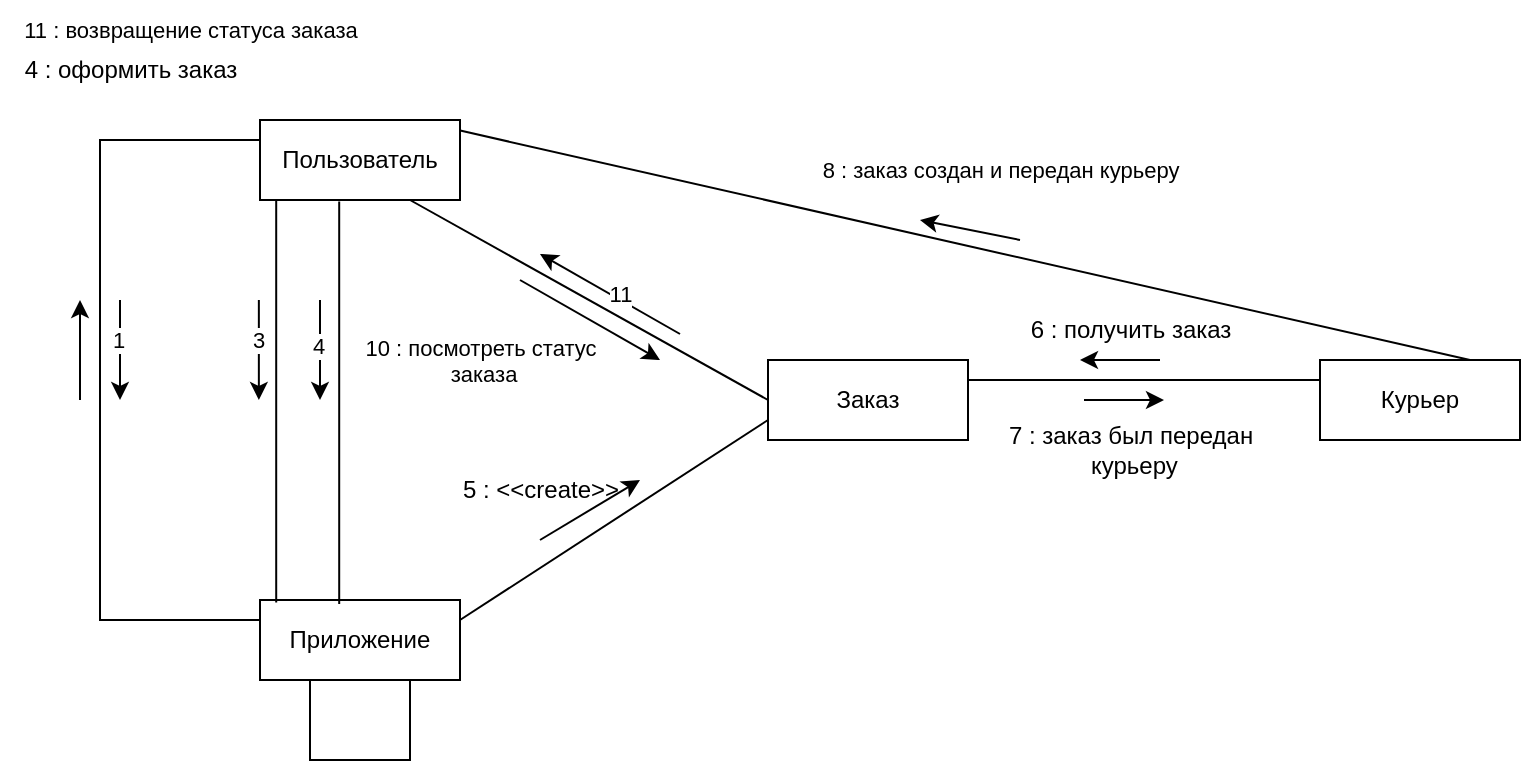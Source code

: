 <mxfile version="24.0.6" type="github">
  <diagram name="Страница — 1" id="qvXPU_ac4Wfljck9UBVI">
    <mxGraphModel dx="830" dy="456" grid="1" gridSize="10" guides="1" tooltips="1" connect="1" arrows="1" fold="1" page="1" pageScale="1" pageWidth="827" pageHeight="1169" math="0" shadow="0">
      <root>
        <mxCell id="0" />
        <mxCell id="1" parent="0" />
        <mxCell id="-4ciE3WCKxtOSDdIdIJk-1" value="Пользователь" style="html=1;whiteSpace=wrap;" vertex="1" parent="1">
          <mxGeometry x="160" y="70" width="100" height="40" as="geometry" />
        </mxCell>
        <mxCell id="-4ciE3WCKxtOSDdIdIJk-3" value="Заказ" style="html=1;whiteSpace=wrap;" vertex="1" parent="1">
          <mxGeometry x="414" y="190" width="100" height="40" as="geometry" />
        </mxCell>
        <mxCell id="-4ciE3WCKxtOSDdIdIJk-4" value="Курьер" style="html=1;whiteSpace=wrap;" vertex="1" parent="1">
          <mxGeometry x="690" y="190" width="100" height="40" as="geometry" />
        </mxCell>
        <mxCell id="-4ciE3WCKxtOSDdIdIJk-5" value="Приложение" style="html=1;whiteSpace=wrap;" vertex="1" parent="1">
          <mxGeometry x="160" y="310" width="100" height="40" as="geometry" />
        </mxCell>
        <mxCell id="-4ciE3WCKxtOSDdIdIJk-12" value="" style="endArrow=none;html=1;rounded=0;exitX=1;exitY=0.25;exitDx=0;exitDy=0;entryX=0;entryY=0.75;entryDx=0;entryDy=0;" edge="1" parent="1" source="-4ciE3WCKxtOSDdIdIJk-5" target="-4ciE3WCKxtOSDdIdIJk-3">
          <mxGeometry width="50" height="50" relative="1" as="geometry">
            <mxPoint x="330" y="300" as="sourcePoint" />
            <mxPoint x="380" y="250" as="targetPoint" />
          </mxGeometry>
        </mxCell>
        <mxCell id="-4ciE3WCKxtOSDdIdIJk-13" value="" style="endArrow=none;html=1;rounded=0;exitX=0.396;exitY=1.02;exitDx=0;exitDy=0;entryX=0.396;entryY=0.05;entryDx=0;entryDy=0;exitPerimeter=0;entryPerimeter=0;" edge="1" parent="1" source="-4ciE3WCKxtOSDdIdIJk-1" target="-4ciE3WCKxtOSDdIdIJk-5">
          <mxGeometry width="50" height="50" relative="1" as="geometry">
            <mxPoint x="200" y="230" as="sourcePoint" />
            <mxPoint x="379" y="320" as="targetPoint" />
          </mxGeometry>
        </mxCell>
        <mxCell id="-4ciE3WCKxtOSDdIdIJk-21" value="" style="endArrow=none;html=1;rounded=0;exitX=1;exitY=0.25;exitDx=0;exitDy=0;entryX=0;entryY=0.25;entryDx=0;entryDy=0;" edge="1" parent="1" source="-4ciE3WCKxtOSDdIdIJk-3" target="-4ciE3WCKxtOSDdIdIJk-4">
          <mxGeometry width="50" height="50" relative="1" as="geometry">
            <mxPoint x="400" y="240" as="sourcePoint" />
            <mxPoint x="554" y="140" as="targetPoint" />
          </mxGeometry>
        </mxCell>
        <mxCell id="-4ciE3WCKxtOSDdIdIJk-22" value="4 : оформить заказ" style="text;html=1;align=center;verticalAlign=middle;resizable=0;points=[];autosize=1;strokeColor=none;fillColor=none;" vertex="1" parent="1">
          <mxGeometry x="30" y="30" width="130" height="30" as="geometry" />
        </mxCell>
        <mxCell id="-4ciE3WCKxtOSDdIdIJk-28" value="5 : &amp;lt;&amp;lt;create&amp;gt;&amp;gt;" style="text;html=1;align=center;verticalAlign=middle;resizable=0;points=[];autosize=1;strokeColor=none;fillColor=none;labelBackgroundColor=default;" vertex="1" parent="1">
          <mxGeometry x="250" y="240" width="100" height="30" as="geometry" />
        </mxCell>
        <mxCell id="-4ciE3WCKxtOSDdIdIJk-29" value="" style="endArrow=classic;html=1;rounded=0;" edge="1" parent="1">
          <mxGeometry width="50" height="50" relative="1" as="geometry">
            <mxPoint x="300" y="280" as="sourcePoint" />
            <mxPoint x="350" y="250" as="targetPoint" />
          </mxGeometry>
        </mxCell>
        <mxCell id="-4ciE3WCKxtOSDdIdIJk-30" value="" style="endArrow=classic;html=1;rounded=0;" edge="1" parent="1">
          <mxGeometry width="50" height="50" relative="1" as="geometry">
            <mxPoint x="610" y="190" as="sourcePoint" />
            <mxPoint x="570" y="190" as="targetPoint" />
          </mxGeometry>
        </mxCell>
        <mxCell id="-4ciE3WCKxtOSDdIdIJk-31" value="" style="endArrow=classic;html=1;rounded=0;" edge="1" parent="1">
          <mxGeometry width="50" height="50" relative="1" as="geometry">
            <mxPoint x="572" y="210" as="sourcePoint" />
            <mxPoint x="612" y="210" as="targetPoint" />
          </mxGeometry>
        </mxCell>
        <mxCell id="-4ciE3WCKxtOSDdIdIJk-32" value="6 : получить заказ" style="text;html=1;align=center;verticalAlign=middle;resizable=0;points=[];autosize=1;strokeColor=none;fillColor=none;" vertex="1" parent="1">
          <mxGeometry x="535" y="160" width="120" height="30" as="geometry" />
        </mxCell>
        <mxCell id="-4ciE3WCKxtOSDdIdIJk-33" value="7 : заказ был передан&lt;div&gt;&amp;nbsp;курьеру&lt;/div&gt;" style="text;html=1;align=center;verticalAlign=middle;resizable=0;points=[];autosize=1;strokeColor=none;fillColor=none;" vertex="1" parent="1">
          <mxGeometry x="520" y="215" width="150" height="40" as="geometry" />
        </mxCell>
        <mxCell id="-4ciE3WCKxtOSDdIdIJk-35" value="" style="endArrow=none;html=1;rounded=0;exitX=1.001;exitY=0.132;exitDx=0;exitDy=0;entryX=0.75;entryY=0;entryDx=0;entryDy=0;exitPerimeter=0;" edge="1" parent="1" source="-4ciE3WCKxtOSDdIdIJk-1" target="-4ciE3WCKxtOSDdIdIJk-4">
          <mxGeometry width="50" height="50" relative="1" as="geometry">
            <mxPoint x="560" y="120" as="sourcePoint" />
            <mxPoint x="736" y="120" as="targetPoint" />
          </mxGeometry>
        </mxCell>
        <mxCell id="-4ciE3WCKxtOSDdIdIJk-36" value="" style="endArrow=classic;html=1;rounded=0;" edge="1" parent="1">
          <mxGeometry width="50" height="50" relative="1" as="geometry">
            <mxPoint x="540" y="130" as="sourcePoint" />
            <mxPoint x="490" y="120" as="targetPoint" />
          </mxGeometry>
        </mxCell>
        <mxCell id="-4ciE3WCKxtOSDdIdIJk-37" value="&lt;span style=&quot;font-size: 11px; background-color: rgb(255, 255, 255);&quot;&gt;8 : заказ создан и передан курьеру&lt;/span&gt;" style="text;html=1;align=center;verticalAlign=middle;resizable=0;points=[];autosize=1;strokeColor=none;fillColor=none;" vertex="1" parent="1">
          <mxGeometry x="430" y="80" width="200" height="30" as="geometry" />
        </mxCell>
        <mxCell id="-4ciE3WCKxtOSDdIdIJk-38" value="" style="endArrow=classic;html=1;rounded=0;" edge="1" parent="1">
          <mxGeometry width="50" height="50" relative="1" as="geometry">
            <mxPoint x="190" y="160" as="sourcePoint" />
            <mxPoint x="190" y="210" as="targetPoint" />
            <Array as="points">
              <mxPoint x="190" y="190" />
            </Array>
          </mxGeometry>
        </mxCell>
        <mxCell id="-4ciE3WCKxtOSDdIdIJk-56" value="4" style="edgeLabel;html=1;align=center;verticalAlign=middle;resizable=0;points=[];" vertex="1" connectable="0" parent="-4ciE3WCKxtOSDdIdIJk-38">
          <mxGeometry x="-0.088" y="-1" relative="1" as="geometry">
            <mxPoint as="offset" />
          </mxGeometry>
        </mxCell>
        <mxCell id="-4ciE3WCKxtOSDdIdIJk-39" value="&lt;span style=&quot;font-size: 11px; background-color: rgb(255, 255, 255);&quot;&gt;10 : посмотреть статус&lt;/span&gt;&lt;div style=&quot;font-size: 11px;&quot;&gt;&amp;nbsp;заказа&lt;/div&gt;" style="text;html=1;align=center;verticalAlign=middle;resizable=0;points=[];autosize=1;strokeColor=none;fillColor=none;" vertex="1" parent="1">
          <mxGeometry x="200" y="170" width="140" height="40" as="geometry" />
        </mxCell>
        <mxCell id="-4ciE3WCKxtOSDdIdIJk-40" value="" style="endArrow=none;html=1;rounded=0;exitX=0.75;exitY=1;exitDx=0;exitDy=0;entryX=0;entryY=0.5;entryDx=0;entryDy=0;" edge="1" parent="1" source="-4ciE3WCKxtOSDdIdIJk-1" target="-4ciE3WCKxtOSDdIdIJk-3">
          <mxGeometry width="50" height="50" relative="1" as="geometry">
            <mxPoint x="290" y="350" as="sourcePoint" />
            <mxPoint x="444" y="250" as="targetPoint" />
          </mxGeometry>
        </mxCell>
        <mxCell id="-4ciE3WCKxtOSDdIdIJk-42" value="" style="endArrow=classic;html=1;rounded=0;" edge="1" parent="1">
          <mxGeometry width="50" height="50" relative="1" as="geometry">
            <mxPoint x="290" y="150" as="sourcePoint" />
            <mxPoint x="360" y="190" as="targetPoint" />
          </mxGeometry>
        </mxCell>
        <mxCell id="-4ciE3WCKxtOSDdIdIJk-43" value="" style="endArrow=classic;html=1;rounded=0;" edge="1" parent="1">
          <mxGeometry width="50" height="50" relative="1" as="geometry">
            <mxPoint x="370" y="177" as="sourcePoint" />
            <mxPoint x="300" y="137" as="targetPoint" />
          </mxGeometry>
        </mxCell>
        <mxCell id="-4ciE3WCKxtOSDdIdIJk-44" value="11" style="edgeLabel;html=1;align=center;verticalAlign=middle;resizable=0;points=[];" vertex="1" connectable="0" parent="-4ciE3WCKxtOSDdIdIJk-43">
          <mxGeometry x="-0.026" y="1" relative="1" as="geometry">
            <mxPoint x="5" y="-2" as="offset" />
          </mxGeometry>
        </mxCell>
        <mxCell id="-4ciE3WCKxtOSDdIdIJk-45" value="&lt;span style=&quot;color: rgba(0, 0, 0, 0); font-family: monospace; font-size: 0px; text-align: start;&quot;&gt;%3CmxGraphModel%3E%3Croot%3E%3CmxCell%20id%3D%220%22%2F%3E%3CmxCell%20id%3D%221%22%20parent%3D%220%22%2F%3E%3CmxCell%20id%3D%222%22%20value%3D%22%22%20style%3D%22endArrow%3Dclassic%3Bhtml%3D1%3Brounded%3D0%3B%22%20edge%3D%221%22%20parent%3D%221%22%3E%3CmxGeometry%20width%3D%2250%22%20height%3D%2250%22%20relative%3D%221%22%20as%3D%22geometry%22%3E%3CmxPoint%20x%3D%22290%22%20y%3D%22150%22%20as%3D%22sourcePoint%22%2F%3E%3CmxPoint%20x%3D%22360%22%20y%3D%22190%22%20as%3D%22targetPoint%22%2F%3E%3C%2FmxGeometry%3E%3C%2FmxCell%3E%3C%2Froot%3E%3C%2FmxGraphModel%3E&lt;/span&gt;&lt;span style=&quot;font-size: 11px; background-color: rgb(255, 255, 255);&quot;&gt;11 : возвращение статуса заказа&lt;/span&gt;" style="text;html=1;align=center;verticalAlign=middle;resizable=0;points=[];autosize=1;strokeColor=none;fillColor=none;" vertex="1" parent="1">
          <mxGeometry x="30" y="10" width="190" height="30" as="geometry" />
        </mxCell>
        <mxCell id="-4ciE3WCKxtOSDdIdIJk-46" value="" style="endArrow=none;html=1;rounded=0;exitX=0;exitY=0.25;exitDx=0;exitDy=0;entryX=0;entryY=0.25;entryDx=0;entryDy=0;" edge="1" parent="1" source="-4ciE3WCKxtOSDdIdIJk-5" target="-4ciE3WCKxtOSDdIdIJk-1">
          <mxGeometry width="50" height="50" relative="1" as="geometry">
            <mxPoint x="70" y="290" as="sourcePoint" />
            <mxPoint x="80" y="80" as="targetPoint" />
            <Array as="points">
              <mxPoint x="80" y="320" />
              <mxPoint x="80" y="80" />
            </Array>
          </mxGeometry>
        </mxCell>
        <mxCell id="-4ciE3WCKxtOSDdIdIJk-47" value="" style="endArrow=classic;html=1;rounded=0;" edge="1" parent="1">
          <mxGeometry width="50" height="50" relative="1" as="geometry">
            <mxPoint x="70" y="210" as="sourcePoint" />
            <mxPoint x="70" y="160" as="targetPoint" />
          </mxGeometry>
        </mxCell>
        <mxCell id="-4ciE3WCKxtOSDdIdIJk-48" value="" style="endArrow=classic;html=1;rounded=0;" edge="1" parent="1">
          <mxGeometry width="50" height="50" relative="1" as="geometry">
            <mxPoint x="90" y="160" as="sourcePoint" />
            <mxPoint x="90" y="210" as="targetPoint" />
          </mxGeometry>
        </mxCell>
        <mxCell id="-4ciE3WCKxtOSDdIdIJk-49" value="1" style="edgeLabel;html=1;align=center;verticalAlign=middle;resizable=0;points=[];" vertex="1" connectable="0" parent="-4ciE3WCKxtOSDdIdIJk-48">
          <mxGeometry x="-0.206" y="-1" relative="1" as="geometry">
            <mxPoint as="offset" />
          </mxGeometry>
        </mxCell>
        <mxCell id="-4ciE3WCKxtOSDdIdIJk-51" value="" style="endArrow=none;html=1;rounded=0;exitX=0.081;exitY=0.032;exitDx=0;exitDy=0;exitPerimeter=0;entryX=0.081;entryY=0.989;entryDx=0;entryDy=0;entryPerimeter=0;" edge="1" parent="1" source="-4ciE3WCKxtOSDdIdIJk-5" target="-4ciE3WCKxtOSDdIdIJk-1">
          <mxGeometry width="50" height="50" relative="1" as="geometry">
            <mxPoint x="150" y="280" as="sourcePoint" />
            <mxPoint x="200" y="230" as="targetPoint" />
          </mxGeometry>
        </mxCell>
        <mxCell id="-4ciE3WCKxtOSDdIdIJk-52" value="" style="endArrow=classic;html=1;rounded=0;" edge="1" parent="1">
          <mxGeometry width="50" height="50" relative="1" as="geometry">
            <mxPoint x="159.43" y="160" as="sourcePoint" />
            <mxPoint x="159.43" y="210" as="targetPoint" />
          </mxGeometry>
        </mxCell>
        <mxCell id="-4ciE3WCKxtOSDdIdIJk-54" value="3" style="edgeLabel;html=1;align=center;verticalAlign=middle;resizable=0;points=[];" vertex="1" connectable="0" parent="-4ciE3WCKxtOSDdIdIJk-52">
          <mxGeometry x="-0.206" y="1" relative="1" as="geometry">
            <mxPoint x="-2" as="offset" />
          </mxGeometry>
        </mxCell>
        <mxCell id="-4ciE3WCKxtOSDdIdIJk-55" value="" style="endArrow=none;html=1;rounded=0;entryX=0.25;entryY=1;entryDx=0;entryDy=0;exitX=0.75;exitY=1;exitDx=0;exitDy=0;" edge="1" parent="1" source="-4ciE3WCKxtOSDdIdIJk-5" target="-4ciE3WCKxtOSDdIdIJk-5">
          <mxGeometry width="50" height="50" relative="1" as="geometry">
            <mxPoint x="220" y="390" as="sourcePoint" />
            <mxPoint x="210" y="370" as="targetPoint" />
            <Array as="points">
              <mxPoint x="235" y="390" />
              <mxPoint x="185" y="390" />
            </Array>
          </mxGeometry>
        </mxCell>
      </root>
    </mxGraphModel>
  </diagram>
</mxfile>
